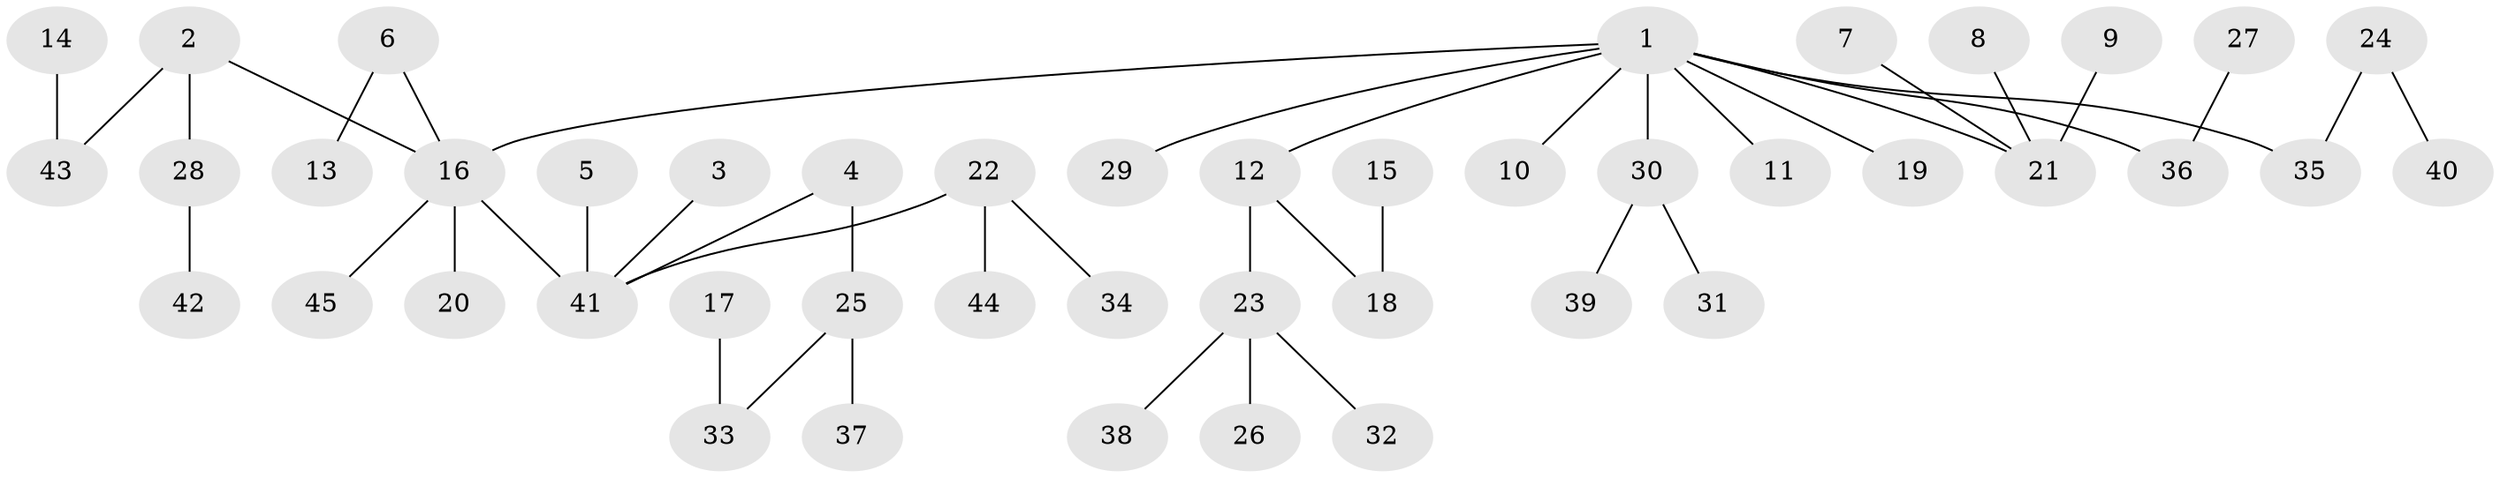 // original degree distribution, {4: 0.12359550561797752, 9: 0.011235955056179775, 1: 0.5617977528089888, 7: 0.011235955056179775, 3: 0.11235955056179775, 6: 0.011235955056179775, 2: 0.16853932584269662}
// Generated by graph-tools (version 1.1) at 2025/26/03/09/25 03:26:28]
// undirected, 45 vertices, 44 edges
graph export_dot {
graph [start="1"]
  node [color=gray90,style=filled];
  1;
  2;
  3;
  4;
  5;
  6;
  7;
  8;
  9;
  10;
  11;
  12;
  13;
  14;
  15;
  16;
  17;
  18;
  19;
  20;
  21;
  22;
  23;
  24;
  25;
  26;
  27;
  28;
  29;
  30;
  31;
  32;
  33;
  34;
  35;
  36;
  37;
  38;
  39;
  40;
  41;
  42;
  43;
  44;
  45;
  1 -- 10 [weight=1.0];
  1 -- 11 [weight=1.0];
  1 -- 12 [weight=1.0];
  1 -- 16 [weight=1.0];
  1 -- 19 [weight=1.0];
  1 -- 21 [weight=1.0];
  1 -- 29 [weight=1.0];
  1 -- 30 [weight=1.0];
  1 -- 35 [weight=1.0];
  1 -- 36 [weight=1.0];
  2 -- 16 [weight=1.0];
  2 -- 28 [weight=1.0];
  2 -- 43 [weight=1.0];
  3 -- 41 [weight=1.0];
  4 -- 25 [weight=1.0];
  4 -- 41 [weight=1.0];
  5 -- 41 [weight=1.0];
  6 -- 13 [weight=1.0];
  6 -- 16 [weight=1.0];
  7 -- 21 [weight=1.0];
  8 -- 21 [weight=1.0];
  9 -- 21 [weight=1.0];
  12 -- 18 [weight=1.0];
  12 -- 23 [weight=1.0];
  14 -- 43 [weight=1.0];
  15 -- 18 [weight=1.0];
  16 -- 20 [weight=1.0];
  16 -- 41 [weight=1.0];
  16 -- 45 [weight=1.0];
  17 -- 33 [weight=1.0];
  22 -- 34 [weight=1.0];
  22 -- 41 [weight=1.0];
  22 -- 44 [weight=1.0];
  23 -- 26 [weight=1.0];
  23 -- 32 [weight=1.0];
  23 -- 38 [weight=1.0];
  24 -- 35 [weight=1.0];
  24 -- 40 [weight=1.0];
  25 -- 33 [weight=1.0];
  25 -- 37 [weight=1.0];
  27 -- 36 [weight=1.0];
  28 -- 42 [weight=1.0];
  30 -- 31 [weight=1.0];
  30 -- 39 [weight=1.0];
}
